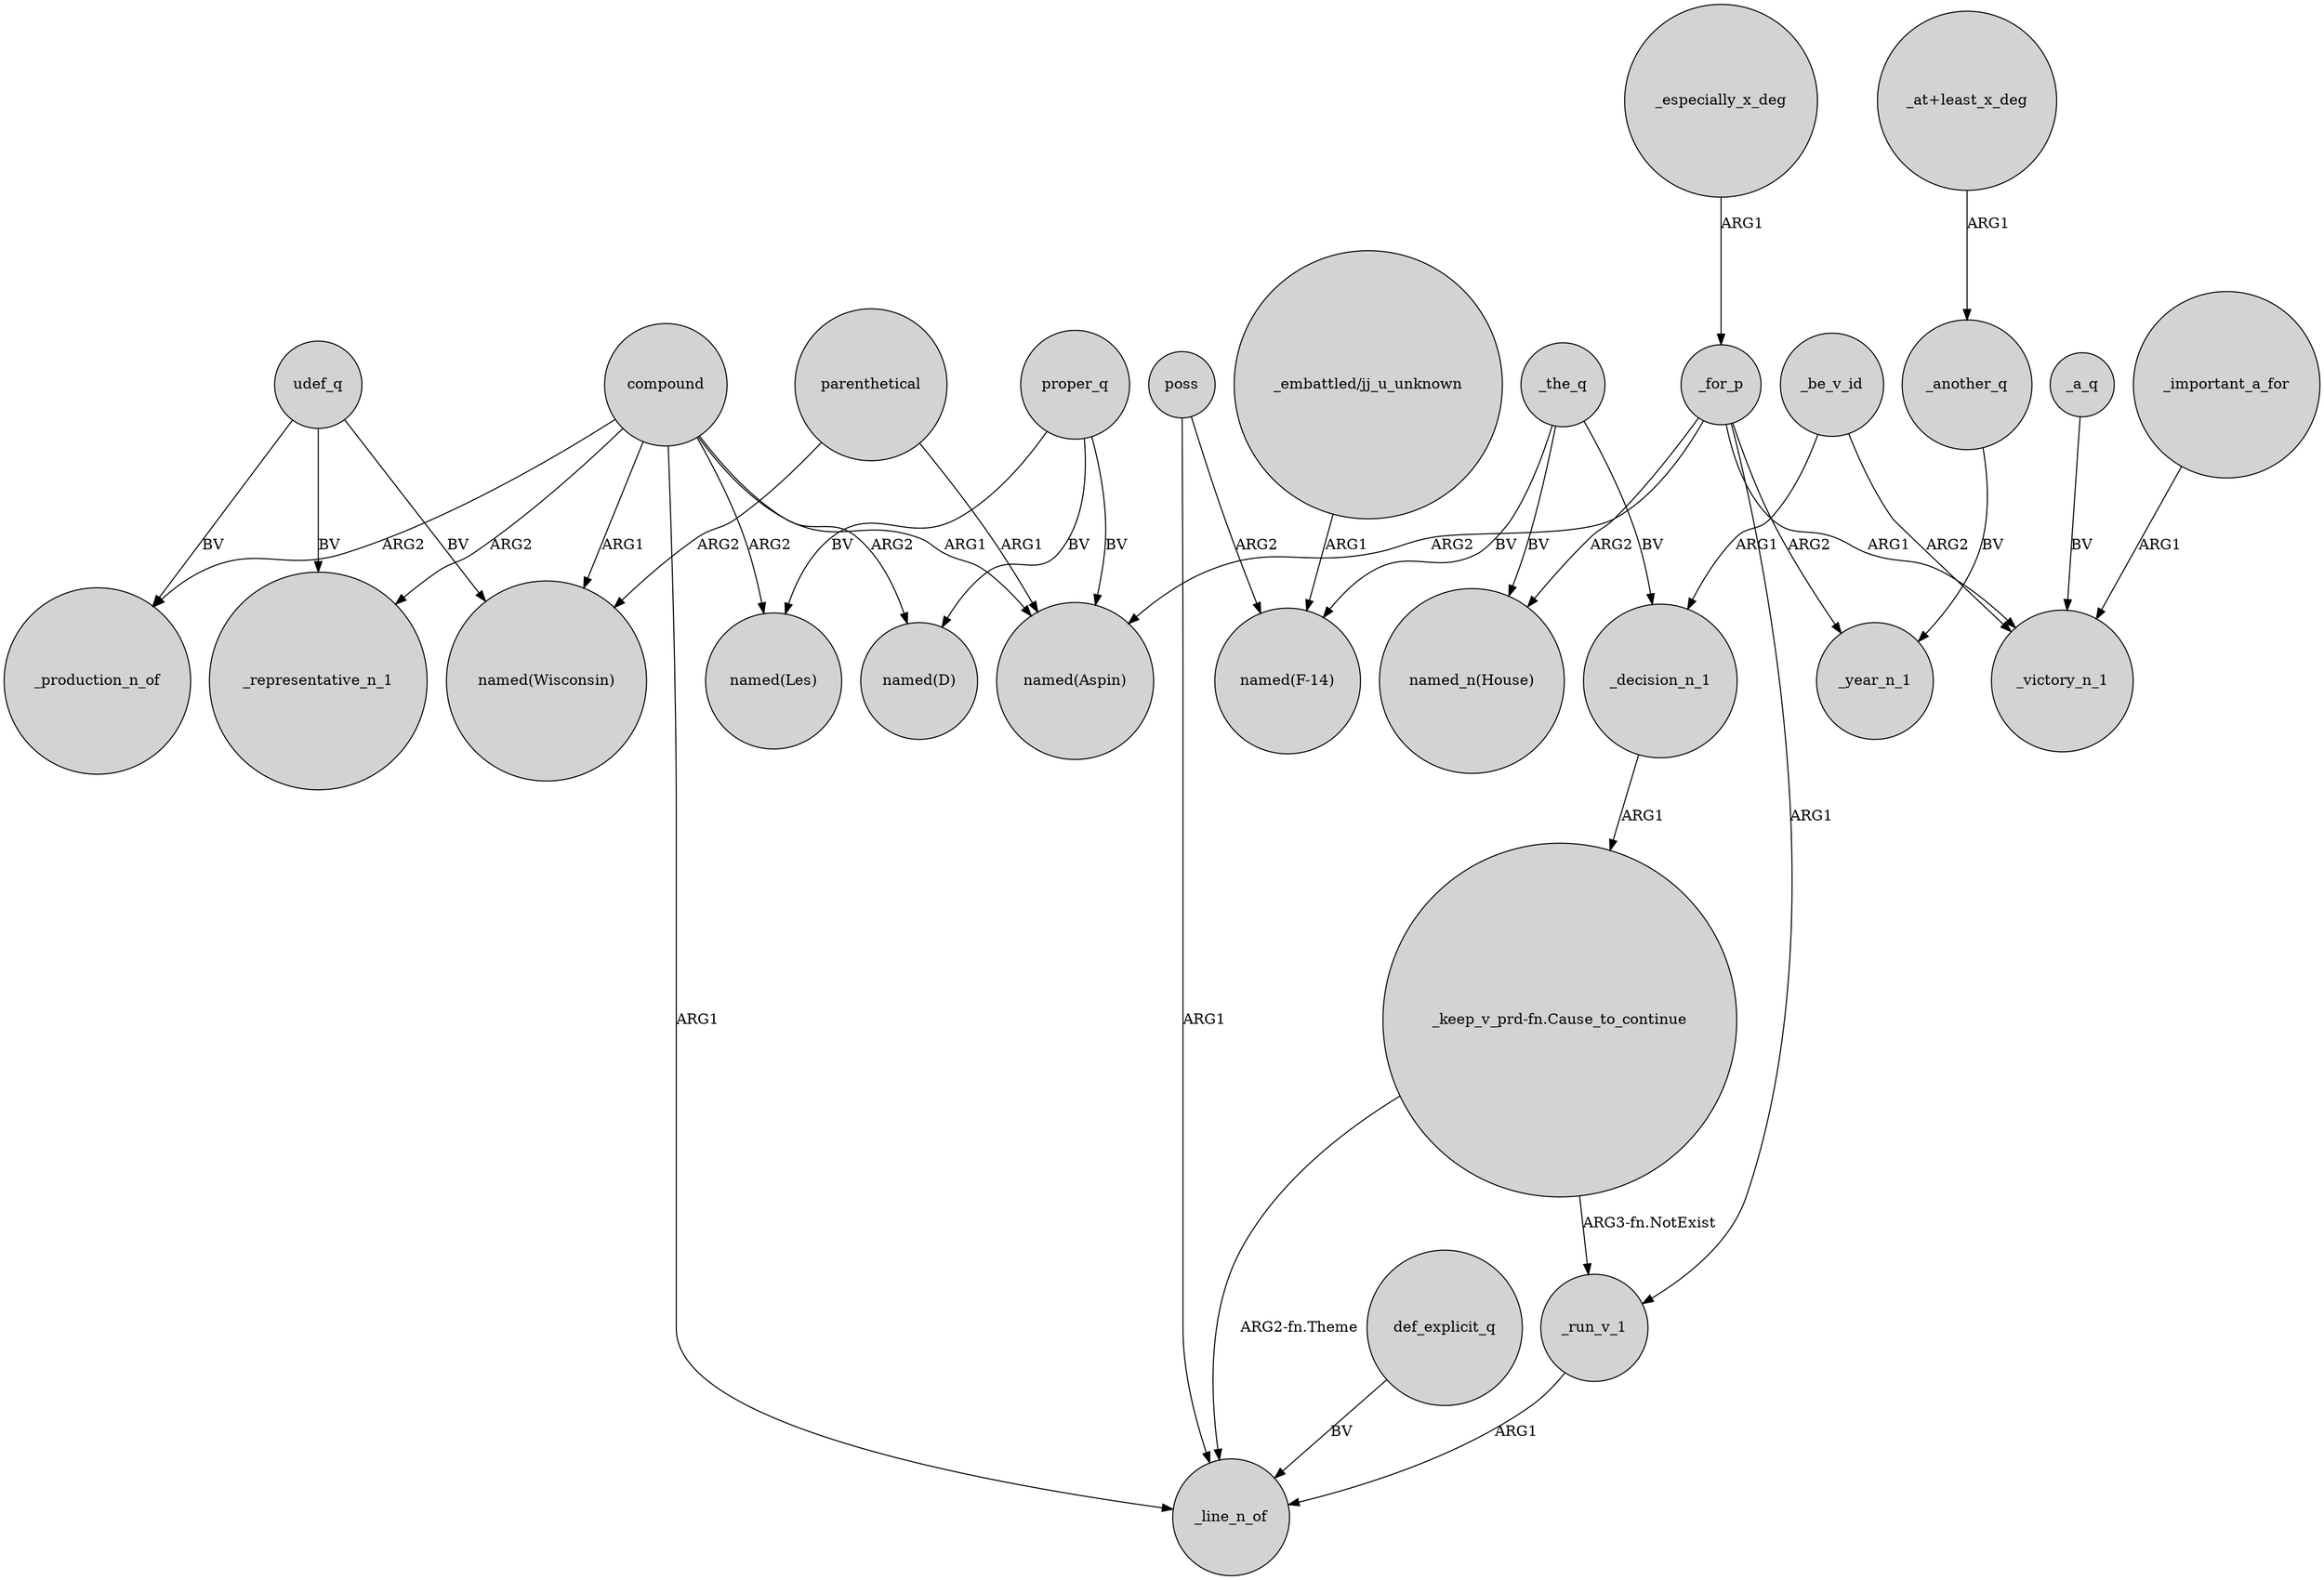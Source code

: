 digraph {
	node [shape=circle style=filled]
	parenthetical -> "named(Wisconsin)" [label=ARG2]
	udef_q -> _production_n_of [label=BV]
	_a_q -> _victory_n_1 [label=BV]
	_for_p -> "named_n(House)" [label=ARG2]
	parenthetical -> "named(Aspin)" [label=ARG1]
	_run_v_1 -> _line_n_of [label=ARG1]
	_for_p -> "named(Aspin)" [label=ARG2]
	_for_p -> _year_n_1 [label=ARG2]
	def_explicit_q -> _line_n_of [label=BV]
	"_at+least_x_deg" -> _another_q [label=ARG1]
	"_keep_v_prd-fn.Cause_to_continue" -> _line_n_of [label="ARG2-fn.Theme"]
	proper_q -> "named(Aspin)" [label=BV]
	_the_q -> _decision_n_1 [label=BV]
	"_embattled/jj_u_unknown" -> "named(F-14)" [label=ARG1]
	compound -> _production_n_of [label=ARG2]
	_especially_x_deg -> _for_p [label=ARG1]
	_another_q -> _year_n_1 [label=BV]
	_the_q -> "named_n(House)" [label=BV]
	proper_q -> "named(Les)" [label=BV]
	poss -> "named(F-14)" [label=ARG2]
	_the_q -> "named(F-14)" [label=BV]
	_for_p -> _victory_n_1 [label=ARG1]
	compound -> _representative_n_1 [label=ARG2]
	compound -> _line_n_of [label=ARG1]
	poss -> _line_n_of [label=ARG1]
	_be_v_id -> _decision_n_1 [label=ARG1]
	compound -> "named(Wisconsin)" [label=ARG1]
	_be_v_id -> _victory_n_1 [label=ARG2]
	compound -> "named(D)" [label=ARG2]
	udef_q -> "named(Wisconsin)" [label=BV]
	udef_q -> _representative_n_1 [label=BV]
	proper_q -> "named(D)" [label=BV]
	"_keep_v_prd-fn.Cause_to_continue" -> _run_v_1 [label="ARG3-fn.NotExist"]
	compound -> "named(Aspin)" [label=ARG1]
	_for_p -> _run_v_1 [label=ARG1]
	compound -> "named(Les)" [label=ARG2]
	_decision_n_1 -> "_keep_v_prd-fn.Cause_to_continue" [label=ARG1]
	_important_a_for -> _victory_n_1 [label=ARG1]
}
